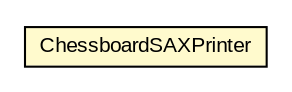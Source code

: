 #!/usr/local/bin/dot
#
# Class diagram 
# Generated by UMLGraph version R5_6 (http://www.umlgraph.org/)
#

digraph G {
	edge [fontname="arial",fontsize=10,labelfontname="arial",labelfontsize=10];
	node [fontname="arial",fontsize=10,shape=plaintext];
	nodesep=0.25;
	ranksep=0.5;
	// xml.jaxp.sax.ChessboardSAXPrinter
	c12242 [label=<<table title="xml.jaxp.sax.ChessboardSAXPrinter" border="0" cellborder="1" cellspacing="0" cellpadding="2" port="p" bgcolor="lemonChiffon" href="./ChessboardSAXPrinter.html">
		<tr><td><table border="0" cellspacing="0" cellpadding="1">
<tr><td align="center" balign="center"> ChessboardSAXPrinter </td></tr>
		</table></td></tr>
		</table>>, URL="./ChessboardSAXPrinter.html", fontname="arial", fontcolor="black", fontsize=10.0];
}

